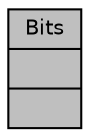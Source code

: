 digraph "Bits"
{
  edge [fontname="Helvetica",fontsize="10",labelfontname="Helvetica",labelfontsize="10"];
  node [fontname="Helvetica",fontsize="10",shape=record];
  Node296 [label="{Bits\n||}",height=0.2,width=0.4,color="black", fillcolor="grey75", style="filled", fontcolor="black"];
}

